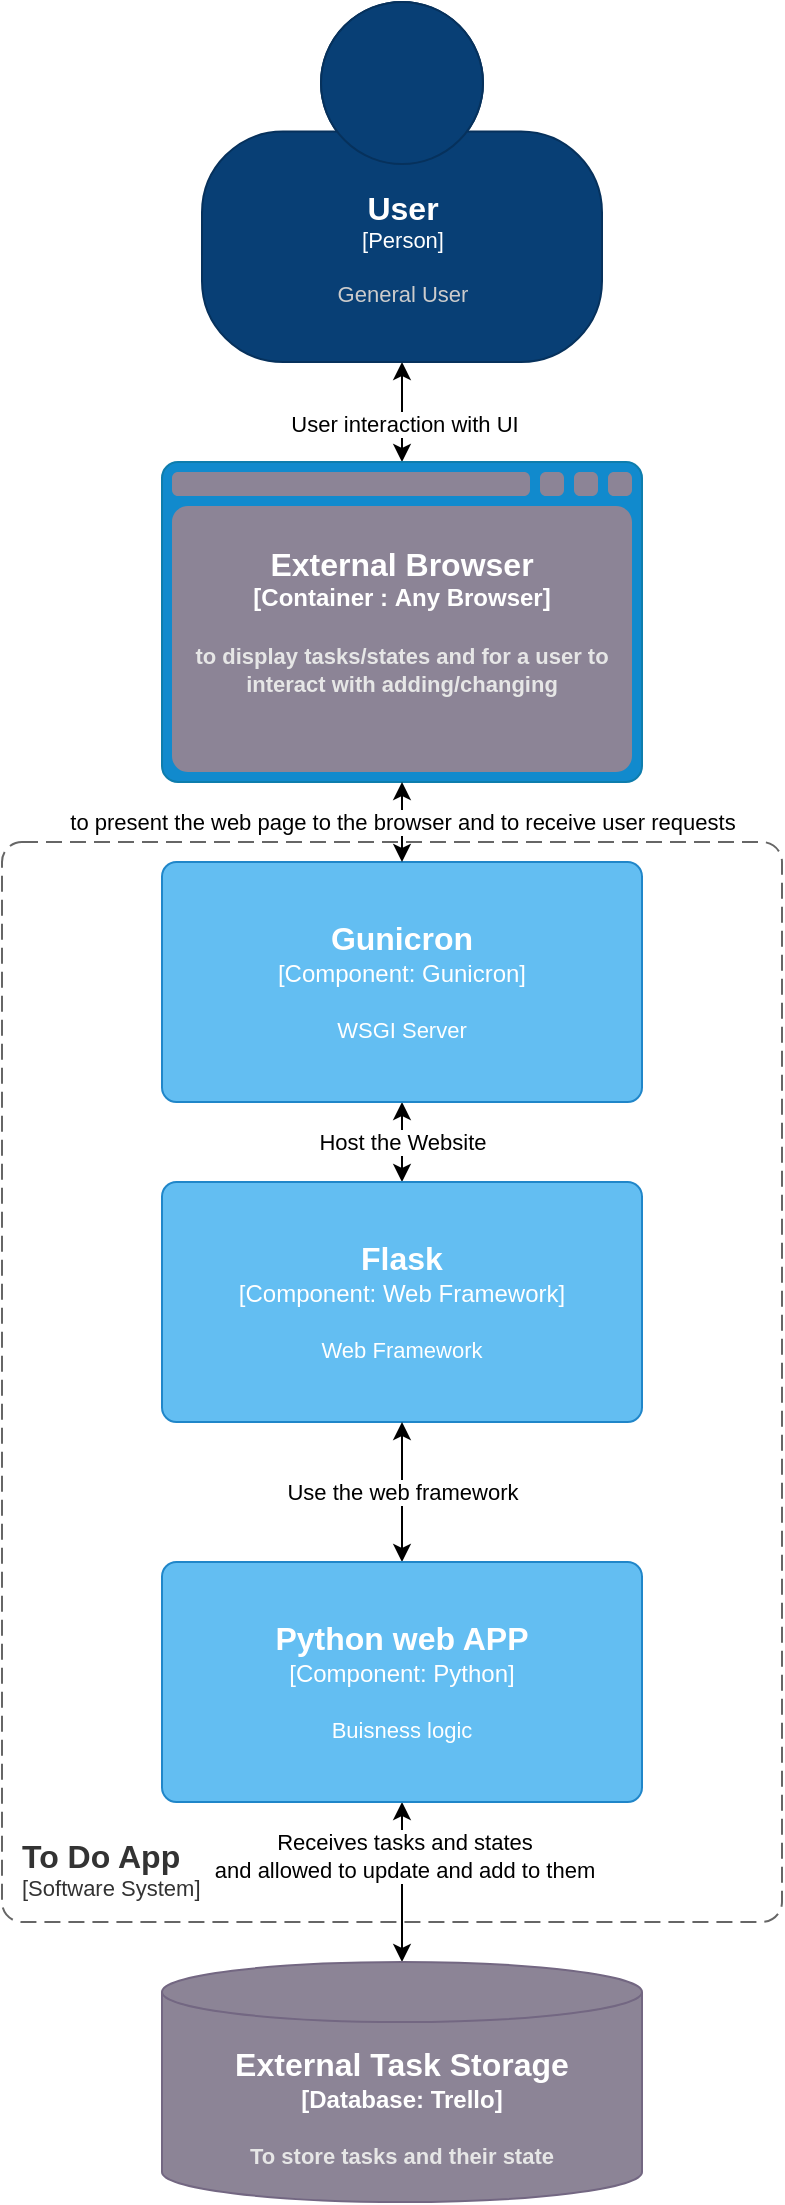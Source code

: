 <mxfile version="20.3.0" type="device"><diagram id="8PfUxeWrAnbBmMFiKvhh" name="Page-1"><mxGraphModel dx="1422" dy="865" grid="1" gridSize="10" guides="1" tooltips="1" connect="1" arrows="1" fold="1" page="1" pageScale="1" pageWidth="827" pageHeight="1169" math="0" shadow="0"><root><mxCell id="0"/><mxCell id="1" parent="0"/><object label="" id="8rs9boRGhs726z5Vd-ud-3"><mxCell style="edgeStyle=orthogonalEdgeStyle;rounded=1;orthogonalLoop=1;jettySize=auto;html=1;metaEdit=0;fontStyle=0;startArrow=classic;startFill=1;" parent="1" source="8rs9boRGhs726z5Vd-ud-1" target="8rs9boRGhs726z5Vd-ud-6" edge="1"><mxGeometry relative="1" as="geometry"/></mxCell></object><mxCell id="8rs9boRGhs726z5Vd-ud-4" value="User interaction with UI" style="edgeLabel;html=1;align=center;verticalAlign=middle;resizable=0;points=[];" parent="8rs9boRGhs726z5Vd-ud-3" vertex="1" connectable="0"><mxGeometry x="0.235" y="1" relative="1" as="geometry"><mxPoint as="offset"/></mxGeometry></mxCell><object placeholders="1" c4Name="User" c4Type="Person" c4Description="General User" label="&lt;font style=&quot;font-size: 16px&quot;&gt;&lt;b&gt;%c4Name%&lt;/b&gt;&lt;/font&gt;&lt;div&gt;[%c4Type%]&lt;/div&gt;&lt;br&gt;&lt;div&gt;&lt;font style=&quot;font-size: 11px&quot;&gt;&lt;font color=&quot;#cccccc&quot;&gt;%c4Description%&lt;/font&gt;&lt;/div&gt;" id="8rs9boRGhs726z5Vd-ud-1"><mxCell style="html=1;fontSize=11;dashed=0;whitespace=wrap;fillColor=#083F75;strokeColor=#06315C;fontColor=#ffffff;shape=mxgraph.c4.person2;align=center;metaEdit=1;points=[[0.5,0,0],[1,0.5,0],[1,0.75,0],[0.75,1,0],[0.5,1,0],[0.25,1,0],[0,0.75,0],[0,0.5,0]];resizable=0;" parent="1" vertex="1"><mxGeometry x="300" y="20" width="200" height="180" as="geometry"/></mxCell></object><object placeholders="1" c4Type="External Browser" c4Container="Container " c4Technology="Any Browser" c4Description="to display tasks/states and for a user to interact with adding/changing" label="&lt;font style=&quot;font-size: 16px&quot;&gt;&lt;b&gt;%c4Type%&lt;/font&gt;&lt;div&gt;[%c4Container%:&amp;nbsp;%c4Technology%]&lt;/div&gt;&lt;br&gt;&lt;div&gt;&lt;font style=&quot;font-size: 11px&quot;&gt;&lt;font color=&quot;#E6E6E6&quot;&gt;%c4Description%&lt;/font&gt;&lt;/div&gt;" id="8rs9boRGhs726z5Vd-ud-6"><mxCell style="shape=mxgraph.c4.webBrowserContainer2;whiteSpace=wrap;html=1;boundedLbl=1;rounded=0;labelBackgroundColor=none;strokeColor=#736782;fillColor=#8C8496;strokeColor=#118ACD;strokeColor2=#0E7DAD;fontSize=12;fontColor=#ffffff;align=center;metaEdit=1;points=[[0.5,0,0],[1,0.25,0],[1,0.5,0],[1,0.75,0],[0.5,1,0],[0,0.75,0],[0,0.5,0],[0,0.25,0]];resizable=0;" parent="1" vertex="1"><mxGeometry x="280" y="250" width="240" height="160" as="geometry"/></mxCell></object><mxCell id="swOoYN_EGQCANKlNwHIW-4" value="Host the Website" style="edgeStyle=orthogonalEdgeStyle;rounded=0;orthogonalLoop=1;jettySize=auto;html=1;startArrow=classic;startFill=1;" parent="1" source="8rs9boRGhs726z5Vd-ud-7" target="8rs9boRGhs726z5Vd-ud-9" edge="1"><mxGeometry relative="1" as="geometry"/></mxCell><object placeholders="1" c4Name="Flask" c4Type="Component" c4Technology="Web Framework" c4Description="Web Framework" label="&lt;font style=&quot;font-size: 16px&quot;&gt;&lt;b&gt;%c4Name%&lt;/b&gt;&lt;/font&gt;&lt;div&gt;[%c4Type%: %c4Technology%]&lt;/div&gt;&lt;br&gt;&lt;div&gt;&lt;font style=&quot;font-size: 11px&quot;&gt;%c4Description%&lt;/font&gt;&lt;/div&gt;" id="8rs9boRGhs726z5Vd-ud-7"><mxCell style="rounded=1;whiteSpace=wrap;html=1;labelBackgroundColor=none;fillColor=#63BEF2;fontColor=#ffffff;align=center;arcSize=6;strokeColor=#2086C9;metaEdit=1;resizable=0;points=[[0.25,0,0],[0.5,0,0],[0.75,0,0],[1,0.25,0],[1,0.5,0],[1,0.75,0],[0.75,1,0],[0.5,1,0],[0.25,1,0],[0,0.75,0],[0,0.5,0],[0,0.25,0]];" parent="1" vertex="1"><mxGeometry x="280" y="610" width="240" height="120" as="geometry"/></mxCell></object><mxCell id="8rs9boRGhs726z5Vd-ud-12" value="Use the web framework" style="edgeStyle=orthogonalEdgeStyle;rounded=1;orthogonalLoop=1;jettySize=auto;html=1;startArrow=classic;startFill=1;exitX=0.5;exitY=0;exitDx=0;exitDy=0;exitPerimeter=0;entryX=0.5;entryY=1;entryDx=0;entryDy=0;entryPerimeter=0;" parent="1" source="8rs9boRGhs726z5Vd-ud-8" target="8rs9boRGhs726z5Vd-ud-7" edge="1"><mxGeometry relative="1" as="geometry"><mxPoint x="250" y="790" as="targetPoint"/></mxGeometry></mxCell><mxCell id="8rs9boRGhs726z5Vd-ud-14" style="edgeStyle=orthogonalEdgeStyle;rounded=1;orthogonalLoop=1;jettySize=auto;html=1;entryX=0.5;entryY=0;entryDx=0;entryDy=0;entryPerimeter=0;startArrow=classic;startFill=1;" parent="1" source="8rs9boRGhs726z5Vd-ud-8" target="swOoYN_EGQCANKlNwHIW-1" edge="1"><mxGeometry relative="1" as="geometry"/></mxCell><mxCell id="8rs9boRGhs726z5Vd-ud-15" value="Receives tasks and states&lt;br&gt;and allowed to update and add to them" style="edgeLabel;html=1;align=center;verticalAlign=middle;resizable=0;points=[];" parent="8rs9boRGhs726z5Vd-ud-14" vertex="1" connectable="0"><mxGeometry x="-0.336" y="1" relative="1" as="geometry"><mxPoint as="offset"/></mxGeometry></mxCell><object placeholders="1" c4Name="Python web APP" c4Type="Component" c4Technology="Python" c4Description="Buisness logic" label="&lt;font style=&quot;font-size: 16px&quot;&gt;&lt;b&gt;%c4Name%&lt;/b&gt;&lt;/font&gt;&lt;div&gt;[%c4Type%: %c4Technology%]&lt;/div&gt;&lt;br&gt;&lt;div&gt;&lt;font style=&quot;font-size: 11px&quot;&gt;%c4Description%&lt;/font&gt;&lt;/div&gt;" id="8rs9boRGhs726z5Vd-ud-8"><mxCell style="rounded=1;whiteSpace=wrap;html=1;labelBackgroundColor=none;fillColor=#63BEF2;fontColor=#ffffff;align=center;arcSize=6;strokeColor=#2086C9;metaEdit=1;resizable=0;points=[[0.25,0,0],[0.5,0,0],[0.75,0,0],[1,0.25,0],[1,0.5,0],[1,0.75,0],[0.75,1,0],[0.5,1,0],[0.25,1,0],[0,0.75,0],[0,0.5,0],[0,0.25,0]];" parent="1" vertex="1"><mxGeometry x="280" y="800" width="240" height="120" as="geometry"/></mxCell></object><object placeholders="1" c4Name="Gunicron" c4Type="Component" c4Technology="Gunicron" c4Description="WSGI Server" label="&lt;font style=&quot;font-size: 16px&quot;&gt;&lt;b&gt;%c4Name%&lt;/b&gt;&lt;/font&gt;&lt;div&gt;[%c4Type%: %c4Technology%]&lt;/div&gt;&lt;br&gt;&lt;div&gt;&lt;font style=&quot;font-size: 11px&quot;&gt;%c4Description%&lt;/font&gt;&lt;/div&gt;" id="8rs9boRGhs726z5Vd-ud-9"><mxCell style="rounded=1;whiteSpace=wrap;html=1;labelBackgroundColor=none;fillColor=#63BEF2;fontColor=#ffffff;align=center;arcSize=6;strokeColor=#2086C9;metaEdit=1;resizable=0;points=[[0.25,0,0],[0.5,0,0],[0.75,0,0],[1,0.25,0],[1,0.5,0],[1,0.75,0],[0.75,1,0],[0.5,1,0],[0.25,1,0],[0,0.75,0],[0,0.5,0],[0,0.25,0]];" parent="1" vertex="1"><mxGeometry x="280" y="450" width="240" height="120" as="geometry"/></mxCell></object><object placeholders="1" c4Type="External Task Storage" c4Container="Database" c4Technology="Trello" c4Description="To store tasks and their state" label="&lt;font style=&quot;font-size: 16px&quot;&gt;&lt;b&gt;%c4Type%&lt;/font&gt;&lt;div&gt;[%c4Container%:&amp;nbsp;%c4Technology%]&lt;/div&gt;&lt;br&gt;&lt;div&gt;&lt;font style=&quot;font-size: 11px&quot;&gt;&lt;font color=&quot;#E6E6E6&quot;&gt;%c4Description%&lt;/font&gt;&lt;/div&gt;" id="swOoYN_EGQCANKlNwHIW-1"><mxCell style="shape=cylinder3;size=15;whiteSpace=wrap;html=1;boundedLbl=1;rounded=0;labelBackgroundColor=none;fillColor=#8C8496;fontSize=12;fontColor=#ffffff;align=center;strokeColor=#736782;metaEdit=1;points=[[0.5,0,0],[1,0.25,0],[1,0.5,0],[1,0.75,0],[0.5,1,0],[0,0.75,0],[0,0.5,0],[0,0.25,0]];resizable=0;" parent="1" vertex="1"><mxGeometry x="280" y="1000" width="240" height="120" as="geometry"/></mxCell></object><mxCell id="swOoYN_EGQCANKlNwHIW-3" value="to present the web page to the browser and to receive user requests" style="edgeStyle=orthogonalEdgeStyle;rounded=1;orthogonalLoop=1;jettySize=auto;html=1;exitX=0.5;exitY=1;exitDx=0;exitDy=0;exitPerimeter=0;startArrow=classic;startFill=1;" parent="1" source="8rs9boRGhs726z5Vd-ud-6" target="8rs9boRGhs726z5Vd-ud-9" edge="1"><mxGeometry relative="1" as="geometry"><mxPoint x="410" y="450" as="sourcePoint"/><mxPoint x="550" y="535" as="targetPoint"/></mxGeometry></mxCell><object placeholders="1" c4Name="To Do App" c4Type="SystemScopeBoundary" c4Application="Software System" label="&lt;font style=&quot;font-size: 16px&quot;&gt;&lt;b&gt;&lt;div style=&quot;text-align: left&quot;&gt;%c4Name%&lt;/div&gt;&lt;/b&gt;&lt;/font&gt;&lt;div style=&quot;text-align: left&quot;&gt;[%c4Application%]&lt;/div&gt;" id="swOoYN_EGQCANKlNwHIW-5"><mxCell style="rounded=1;fontSize=11;whiteSpace=wrap;html=1;dashed=1;arcSize=20;fillColor=none;strokeColor=#666666;fontColor=#333333;labelBackgroundColor=none;align=left;verticalAlign=bottom;labelBorderColor=none;spacingTop=0;spacing=10;dashPattern=8 4;metaEdit=1;rotatable=0;perimeter=rectanglePerimeter;noLabel=0;labelPadding=0;allowArrows=0;connectable=0;expand=0;recursiveResize=0;editable=1;pointerEvents=0;absoluteArcSize=1;points=[[0.25,0,0],[0.5,0,0],[0.75,0,0],[1,0.25,0],[1,0.5,0],[1,0.75,0],[0.75,1,0],[0.5,1,0],[0.25,1,0],[0,0.75,0],[0,0.5,0],[0,0.25,0]];" parent="1" vertex="1"><mxGeometry x="200" y="440" width="390" height="540" as="geometry"/></mxCell></object></root></mxGraphModel></diagram></mxfile>